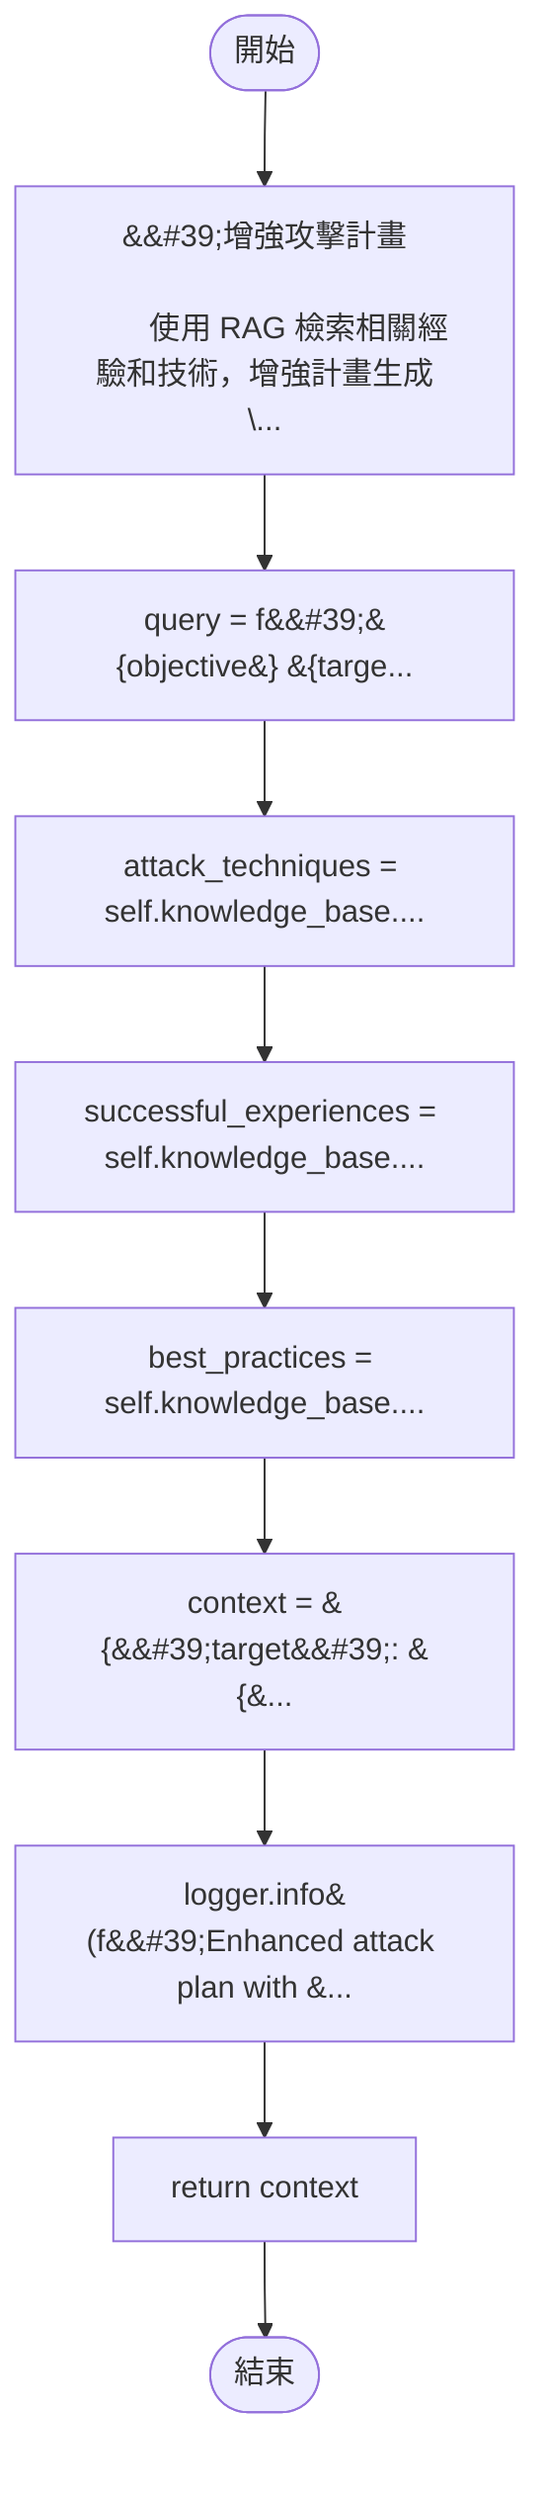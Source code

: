 flowchart TB
    n1([開始])
    n2([結束])
    n3[&amp;&#35;39;增強攻擊計畫\n\n        使用 RAG 檢索相關經驗和技術，增強計畫生成\n\...]
    n4[query = f&amp;&#35;39;&#123;objective&#125; &#123;targe...]
    n5[attack_techniques = self.knowledge_base....]
    n6[successful_experiences = self.knowledge_base....]
    n7[best_practices = self.knowledge_base....]
    n8[context = &#123;&amp;&#35;39;target&amp;&#35;39;: &#123;&...]
    n9[logger.info&#40;f&amp;&#35;39;Enhanced attack plan with &...]
    n10[return context]
    n1 --> n3
    n3 --> n4
    n4 --> n5
    n5 --> n6
    n6 --> n7
    n7 --> n8
    n8 --> n9
    n9 --> n10
    n10 --> n2
